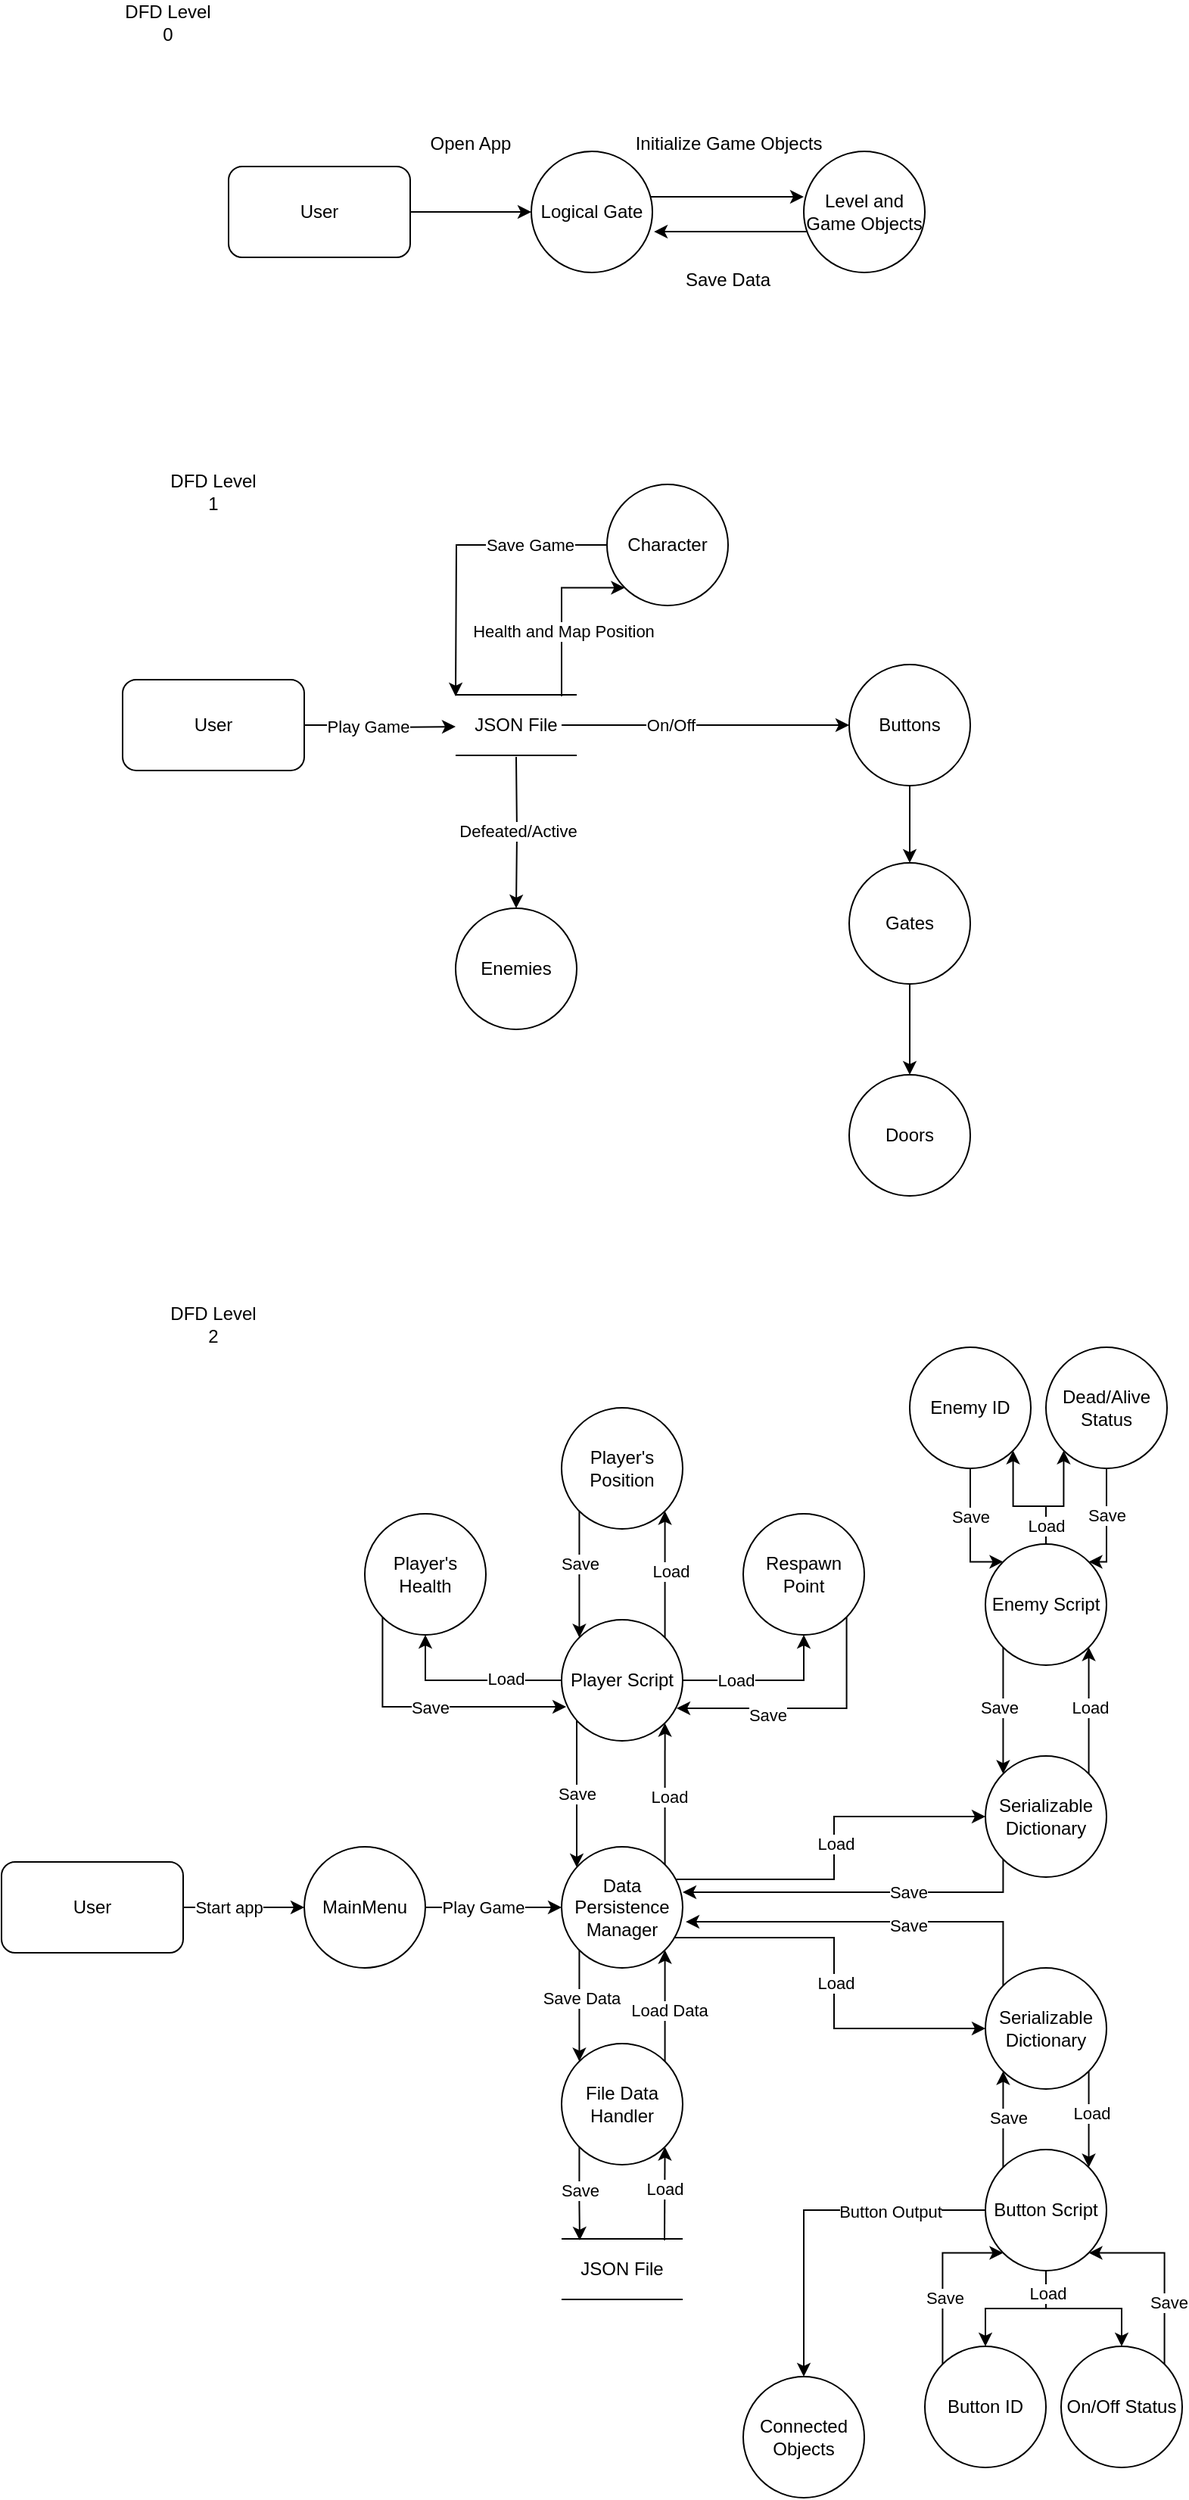 <mxfile version="25.0.1">
  <diagram name="Page-1" id="zFSA-vM6v2yHP-NJ1RIl">
    <mxGraphModel dx="1194" dy="789" grid="1" gridSize="10" guides="1" tooltips="1" connect="1" arrows="1" fold="1" page="1" pageScale="1" pageWidth="850" pageHeight="1100" math="0" shadow="0">
      <root>
        <mxCell id="0" />
        <mxCell id="1" parent="0" />
        <mxCell id="lg_RptiD22irAkathYto-9" style="edgeStyle=orthogonalEdgeStyle;rounded=0;orthogonalLoop=1;jettySize=auto;html=1;entryX=0;entryY=0.5;entryDx=0;entryDy=0;" edge="1" parent="1" source="cm0QUA97sO_7CGqtcgEQ-1" target="cm0QUA97sO_7CGqtcgEQ-5">
          <mxGeometry relative="1" as="geometry" />
        </mxCell>
        <mxCell id="cm0QUA97sO_7CGqtcgEQ-1" value="User" style="rounded=1;whiteSpace=wrap;html=1;" parent="1" vertex="1">
          <mxGeometry x="150" y="200" width="120" height="60" as="geometry" />
        </mxCell>
        <mxCell id="lg_RptiD22irAkathYto-12" style="edgeStyle=orthogonalEdgeStyle;rounded=0;orthogonalLoop=1;jettySize=auto;html=1;entryX=0;entryY=0.375;entryDx=0;entryDy=0;entryPerimeter=0;" edge="1" parent="1" source="cm0QUA97sO_7CGqtcgEQ-5" target="lg_RptiD22irAkathYto-2">
          <mxGeometry relative="1" as="geometry">
            <mxPoint x="500" y="240" as="targetPoint" />
            <Array as="points">
              <mxPoint x="460" y="220" />
              <mxPoint x="460" y="220" />
            </Array>
          </mxGeometry>
        </mxCell>
        <mxCell id="cm0QUA97sO_7CGqtcgEQ-5" value="Logical Gate" style="ellipse;whiteSpace=wrap;html=1;aspect=fixed;" parent="1" vertex="1">
          <mxGeometry x="350" y="190" width="80" height="80" as="geometry" />
        </mxCell>
        <mxCell id="cm0QUA97sO_7CGqtcgEQ-7" value="Open App" style="text;html=1;align=center;verticalAlign=middle;whiteSpace=wrap;rounded=0;" parent="1" vertex="1">
          <mxGeometry x="280" y="170" width="60" height="30" as="geometry" />
        </mxCell>
        <mxCell id="cm0QUA97sO_7CGqtcgEQ-10" value="DFD Level 0" style="text;html=1;align=center;verticalAlign=middle;whiteSpace=wrap;rounded=0;" parent="1" vertex="1">
          <mxGeometry x="80" y="90" width="60" height="30" as="geometry" />
        </mxCell>
        <mxCell id="cm0QUA97sO_7CGqtcgEQ-11" value="DFD Level 1" style="text;html=1;align=center;verticalAlign=middle;whiteSpace=wrap;rounded=0;" parent="1" vertex="1">
          <mxGeometry x="110" y="400" width="60" height="30" as="geometry" />
        </mxCell>
        <mxCell id="cm0QUA97sO_7CGqtcgEQ-23" style="edgeStyle=orthogonalEdgeStyle;rounded=0;orthogonalLoop=1;jettySize=auto;html=1;" parent="1" source="cm0QUA97sO_7CGqtcgEQ-12" edge="1">
          <mxGeometry relative="1" as="geometry">
            <mxPoint x="300" y="570" as="targetPoint" />
          </mxGeometry>
        </mxCell>
        <mxCell id="cm0QUA97sO_7CGqtcgEQ-32" value="Play Game" style="edgeLabel;html=1;align=center;verticalAlign=middle;resizable=0;points=[];" parent="cm0QUA97sO_7CGqtcgEQ-23" connectable="0" vertex="1">
          <mxGeometry x="-0.177" y="-1" relative="1" as="geometry">
            <mxPoint as="offset" />
          </mxGeometry>
        </mxCell>
        <mxCell id="cm0QUA97sO_7CGqtcgEQ-12" value="User" style="rounded=1;whiteSpace=wrap;html=1;" parent="1" vertex="1">
          <mxGeometry x="80" y="539" width="120" height="60" as="geometry" />
        </mxCell>
        <mxCell id="cm0QUA97sO_7CGqtcgEQ-13" value="Enemies" style="ellipse;whiteSpace=wrap;html=1;aspect=fixed;" parent="1" vertex="1">
          <mxGeometry x="300" y="690" width="80" height="80" as="geometry" />
        </mxCell>
        <mxCell id="cm0QUA97sO_7CGqtcgEQ-14" value="Doors" style="ellipse;whiteSpace=wrap;html=1;aspect=fixed;" parent="1" vertex="1">
          <mxGeometry x="560" y="800" width="80" height="80" as="geometry" />
        </mxCell>
        <mxCell id="cm0QUA97sO_7CGqtcgEQ-28" style="edgeStyle=orthogonalEdgeStyle;rounded=0;orthogonalLoop=1;jettySize=auto;html=1;entryX=0.5;entryY=0;entryDx=0;entryDy=0;" parent="1" source="cm0QUA97sO_7CGqtcgEQ-15" target="cm0QUA97sO_7CGqtcgEQ-14" edge="1">
          <mxGeometry relative="1" as="geometry" />
        </mxCell>
        <mxCell id="cm0QUA97sO_7CGqtcgEQ-15" value="Gates" style="ellipse;whiteSpace=wrap;html=1;aspect=fixed;" parent="1" vertex="1">
          <mxGeometry x="560" y="660" width="80" height="80" as="geometry" />
        </mxCell>
        <mxCell id="cm0QUA97sO_7CGqtcgEQ-27" style="edgeStyle=orthogonalEdgeStyle;rounded=0;orthogonalLoop=1;jettySize=auto;html=1;entryX=0.5;entryY=0;entryDx=0;entryDy=0;" parent="1" source="cm0QUA97sO_7CGqtcgEQ-16" target="cm0QUA97sO_7CGqtcgEQ-15" edge="1">
          <mxGeometry relative="1" as="geometry" />
        </mxCell>
        <mxCell id="cm0QUA97sO_7CGqtcgEQ-16" value="Buttons" style="ellipse;whiteSpace=wrap;html=1;aspect=fixed;" parent="1" vertex="1">
          <mxGeometry x="560" y="529" width="80" height="80" as="geometry" />
        </mxCell>
        <mxCell id="cm0QUA97sO_7CGqtcgEQ-33" style="edgeStyle=orthogonalEdgeStyle;rounded=0;orthogonalLoop=1;jettySize=auto;html=1;" parent="1" source="cm0QUA97sO_7CGqtcgEQ-17" edge="1">
          <mxGeometry relative="1" as="geometry">
            <mxPoint x="300" y="550" as="targetPoint" />
          </mxGeometry>
        </mxCell>
        <mxCell id="cm0QUA97sO_7CGqtcgEQ-35" value="Save Game" style="edgeLabel;html=1;align=center;verticalAlign=middle;resizable=0;points=[];" parent="cm0QUA97sO_7CGqtcgEQ-33" connectable="0" vertex="1">
          <mxGeometry x="-0.489" relative="1" as="geometry">
            <mxPoint as="offset" />
          </mxGeometry>
        </mxCell>
        <mxCell id="cm0QUA97sO_7CGqtcgEQ-17" value="Character" style="ellipse;whiteSpace=wrap;html=1;aspect=fixed;" parent="1" vertex="1">
          <mxGeometry x="400" y="410" width="80" height="80" as="geometry" />
        </mxCell>
        <mxCell id="cm0QUA97sO_7CGqtcgEQ-19" value="" style="endArrow=none;html=1;rounded=0;" parent="1" edge="1">
          <mxGeometry width="50" height="50" relative="1" as="geometry">
            <mxPoint x="300" y="589" as="sourcePoint" />
            <mxPoint x="380" y="589" as="targetPoint" />
          </mxGeometry>
        </mxCell>
        <mxCell id="cm0QUA97sO_7CGqtcgEQ-20" value="" style="endArrow=none;html=1;rounded=0;" parent="1" edge="1">
          <mxGeometry width="50" height="50" relative="1" as="geometry">
            <mxPoint x="300" y="549" as="sourcePoint" />
            <mxPoint x="380" y="549" as="targetPoint" />
          </mxGeometry>
        </mxCell>
        <mxCell id="cm0QUA97sO_7CGqtcgEQ-24" style="edgeStyle=orthogonalEdgeStyle;rounded=0;orthogonalLoop=1;jettySize=auto;html=1;entryX=0;entryY=1;entryDx=0;entryDy=0;" parent="1" target="cm0QUA97sO_7CGqtcgEQ-17" edge="1">
          <mxGeometry relative="1" as="geometry">
            <mxPoint x="370" y="550" as="sourcePoint" />
            <Array as="points">
              <mxPoint x="370" y="478" />
            </Array>
          </mxGeometry>
        </mxCell>
        <mxCell id="cm0QUA97sO_7CGqtcgEQ-31" value="Health and Map Position" style="edgeLabel;html=1;align=center;verticalAlign=middle;resizable=0;points=[];" parent="cm0QUA97sO_7CGqtcgEQ-24" connectable="0" vertex="1">
          <mxGeometry x="-0.242" y="-1" relative="1" as="geometry">
            <mxPoint as="offset" />
          </mxGeometry>
        </mxCell>
        <mxCell id="cm0QUA97sO_7CGqtcgEQ-25" style="edgeStyle=orthogonalEdgeStyle;rounded=0;orthogonalLoop=1;jettySize=auto;html=1;entryX=0;entryY=0.5;entryDx=0;entryDy=0;" parent="1" source="cm0QUA97sO_7CGqtcgEQ-21" target="cm0QUA97sO_7CGqtcgEQ-16" edge="1">
          <mxGeometry relative="1" as="geometry" />
        </mxCell>
        <mxCell id="cm0QUA97sO_7CGqtcgEQ-30" value="On/Off" style="edgeLabel;html=1;align=center;verticalAlign=middle;resizable=0;points=[];" parent="cm0QUA97sO_7CGqtcgEQ-25" connectable="0" vertex="1">
          <mxGeometry x="-0.242" relative="1" as="geometry">
            <mxPoint as="offset" />
          </mxGeometry>
        </mxCell>
        <mxCell id="cm0QUA97sO_7CGqtcgEQ-26" style="edgeStyle=orthogonalEdgeStyle;rounded=0;orthogonalLoop=1;jettySize=auto;html=1;" parent="1" target="cm0QUA97sO_7CGqtcgEQ-13" edge="1">
          <mxGeometry relative="1" as="geometry">
            <mxPoint x="340" y="590" as="sourcePoint" />
          </mxGeometry>
        </mxCell>
        <mxCell id="cm0QUA97sO_7CGqtcgEQ-29" value="Defeated/Active" style="edgeLabel;html=1;align=center;verticalAlign=middle;resizable=0;points=[];" parent="cm0QUA97sO_7CGqtcgEQ-26" connectable="0" vertex="1">
          <mxGeometry x="-0.027" relative="1" as="geometry">
            <mxPoint as="offset" />
          </mxGeometry>
        </mxCell>
        <mxCell id="cm0QUA97sO_7CGqtcgEQ-21" value="JSON File" style="text;html=1;align=center;verticalAlign=middle;whiteSpace=wrap;rounded=0;" parent="1" vertex="1">
          <mxGeometry x="310" y="559" width="60" height="20" as="geometry" />
        </mxCell>
        <mxCell id="lg_RptiD22irAkathYto-15" style="edgeStyle=orthogonalEdgeStyle;rounded=0;orthogonalLoop=1;jettySize=auto;html=1;entryX=0;entryY=0.5;entryDx=0;entryDy=0;" edge="1" parent="1" source="xA9a0mGivStNZ6-JXwGN-1" target="xA9a0mGivStNZ6-JXwGN-4">
          <mxGeometry relative="1" as="geometry" />
        </mxCell>
        <mxCell id="lg_RptiD22irAkathYto-16" value="Start app" style="edgeLabel;html=1;align=center;verticalAlign=middle;resizable=0;points=[];" vertex="1" connectable="0" parent="lg_RptiD22irAkathYto-15">
          <mxGeometry x="0.4" y="-1" relative="1" as="geometry">
            <mxPoint x="-26" y="-1" as="offset" />
          </mxGeometry>
        </mxCell>
        <mxCell id="xA9a0mGivStNZ6-JXwGN-1" value="User" style="rounded=1;whiteSpace=wrap;html=1;" parent="1" vertex="1">
          <mxGeometry y="1320" width="120" height="60" as="geometry" />
        </mxCell>
        <mxCell id="xA9a0mGivStNZ6-JXwGN-2" value="DFD Level 2" style="text;html=1;align=center;verticalAlign=middle;whiteSpace=wrap;rounded=0;" parent="1" vertex="1">
          <mxGeometry x="110" y="950" width="60" height="30" as="geometry" />
        </mxCell>
        <mxCell id="lg_RptiD22irAkathYto-27" style="edgeStyle=orthogonalEdgeStyle;rounded=0;orthogonalLoop=1;jettySize=auto;html=1;exitX=0;exitY=1;exitDx=0;exitDy=0;entryX=0;entryY=0;entryDx=0;entryDy=0;" edge="1" parent="1" source="xA9a0mGivStNZ6-JXwGN-3" target="xA9a0mGivStNZ6-JXwGN-21">
          <mxGeometry relative="1" as="geometry" />
        </mxCell>
        <mxCell id="lg_RptiD22irAkathYto-33" value="Save Data" style="edgeLabel;html=1;align=center;verticalAlign=middle;resizable=0;points=[];" vertex="1" connectable="0" parent="lg_RptiD22irAkathYto-27">
          <mxGeometry x="-0.15" y="1" relative="1" as="geometry">
            <mxPoint as="offset" />
          </mxGeometry>
        </mxCell>
        <mxCell id="lg_RptiD22irAkathYto-36" style="edgeStyle=orthogonalEdgeStyle;rounded=0;orthogonalLoop=1;jettySize=auto;html=1;exitX=1;exitY=0;exitDx=0;exitDy=0;entryX=1;entryY=1;entryDx=0;entryDy=0;" edge="1" parent="1" source="xA9a0mGivStNZ6-JXwGN-3" target="xA9a0mGivStNZ6-JXwGN-16">
          <mxGeometry relative="1" as="geometry">
            <Array as="points">
              <mxPoint x="438" y="1228" />
            </Array>
          </mxGeometry>
        </mxCell>
        <mxCell id="lg_RptiD22irAkathYto-83" value="Load" style="edgeLabel;html=1;align=center;verticalAlign=middle;resizable=0;points=[];" vertex="1" connectable="0" parent="lg_RptiD22irAkathYto-36">
          <mxGeometry x="-0.032" y="-2" relative="1" as="geometry">
            <mxPoint as="offset" />
          </mxGeometry>
        </mxCell>
        <mxCell id="lg_RptiD22irAkathYto-38" style="edgeStyle=orthogonalEdgeStyle;rounded=0;orthogonalLoop=1;jettySize=auto;html=1;" edge="1" parent="1" source="xA9a0mGivStNZ6-JXwGN-3" target="xA9a0mGivStNZ6-JXwGN-20">
          <mxGeometry relative="1" as="geometry">
            <Array as="points">
              <mxPoint x="550" y="1370" />
              <mxPoint x="550" y="1430" />
            </Array>
          </mxGeometry>
        </mxCell>
        <mxCell id="lg_RptiD22irAkathYto-70" value="Load" style="edgeLabel;html=1;align=center;verticalAlign=middle;resizable=0;points=[];" vertex="1" connectable="0" parent="lg_RptiD22irAkathYto-38">
          <mxGeometry x="0.016" y="1" relative="1" as="geometry">
            <mxPoint as="offset" />
          </mxGeometry>
        </mxCell>
        <mxCell id="lg_RptiD22irAkathYto-41" style="edgeStyle=orthogonalEdgeStyle;rounded=0;orthogonalLoop=1;jettySize=auto;html=1;exitX=0.95;exitY=0.269;exitDx=0;exitDy=0;entryX=0;entryY=0.5;entryDx=0;entryDy=0;exitPerimeter=0;" edge="1" parent="1" source="xA9a0mGivStNZ6-JXwGN-3" target="xA9a0mGivStNZ6-JXwGN-26">
          <mxGeometry relative="1" as="geometry" />
        </mxCell>
        <mxCell id="lg_RptiD22irAkathYto-71" value="Load" style="edgeLabel;html=1;align=center;verticalAlign=middle;resizable=0;points=[];" vertex="1" connectable="0" parent="lg_RptiD22irAkathYto-41">
          <mxGeometry x="0.043" y="-1" relative="1" as="geometry">
            <mxPoint as="offset" />
          </mxGeometry>
        </mxCell>
        <mxCell id="xA9a0mGivStNZ6-JXwGN-3" value="Data Persistence Manager" style="ellipse;whiteSpace=wrap;html=1;aspect=fixed;" parent="1" vertex="1">
          <mxGeometry x="370" y="1310" width="80" height="80" as="geometry" />
        </mxCell>
        <mxCell id="lg_RptiD22irAkathYto-18" style="edgeStyle=orthogonalEdgeStyle;rounded=0;orthogonalLoop=1;jettySize=auto;html=1;entryX=0;entryY=0.5;entryDx=0;entryDy=0;" edge="1" parent="1" source="xA9a0mGivStNZ6-JXwGN-4" target="xA9a0mGivStNZ6-JXwGN-3">
          <mxGeometry relative="1" as="geometry" />
        </mxCell>
        <mxCell id="lg_RptiD22irAkathYto-19" value="Play Game" style="edgeLabel;html=1;align=center;verticalAlign=middle;resizable=0;points=[];" vertex="1" connectable="0" parent="lg_RptiD22irAkathYto-18">
          <mxGeometry x="-0.385" y="-1" relative="1" as="geometry">
            <mxPoint x="10" y="-1" as="offset" />
          </mxGeometry>
        </mxCell>
        <mxCell id="xA9a0mGivStNZ6-JXwGN-4" value="MainMenu" style="ellipse;whiteSpace=wrap;html=1;aspect=fixed;" parent="1" vertex="1">
          <mxGeometry x="200" y="1310" width="80" height="80" as="geometry" />
        </mxCell>
        <mxCell id="xA9a0mGivStNZ6-JXwGN-8" value="" style="endArrow=none;html=1;rounded=0;" parent="1" edge="1">
          <mxGeometry width="50" height="50" relative="1" as="geometry">
            <mxPoint x="370" y="1609" as="sourcePoint" />
            <mxPoint x="450" y="1609" as="targetPoint" />
          </mxGeometry>
        </mxCell>
        <mxCell id="xA9a0mGivStNZ6-JXwGN-9" value="" style="endArrow=none;html=1;rounded=0;" parent="1" edge="1">
          <mxGeometry width="50" height="50" relative="1" as="geometry">
            <mxPoint x="370" y="1569" as="sourcePoint" />
            <mxPoint x="450" y="1569" as="targetPoint" />
          </mxGeometry>
        </mxCell>
        <mxCell id="lg_RptiD22irAkathYto-30" style="edgeStyle=orthogonalEdgeStyle;rounded=0;orthogonalLoop=1;jettySize=auto;html=1;entryX=1;entryY=1;entryDx=0;entryDy=0;" edge="1" parent="1" target="xA9a0mGivStNZ6-JXwGN-21">
          <mxGeometry relative="1" as="geometry">
            <mxPoint x="438" y="1570" as="sourcePoint" />
            <Array as="points">
              <mxPoint x="438" y="1570" />
              <mxPoint x="438" y="1570" />
            </Array>
          </mxGeometry>
        </mxCell>
        <mxCell id="lg_RptiD22irAkathYto-34" value="Load" style="edgeLabel;html=1;align=center;verticalAlign=middle;resizable=0;points=[];" vertex="1" connectable="0" parent="lg_RptiD22irAkathYto-30">
          <mxGeometry x="0.086" relative="1" as="geometry">
            <mxPoint y="-1" as="offset" />
          </mxGeometry>
        </mxCell>
        <mxCell id="xA9a0mGivStNZ6-JXwGN-10" value="JSON File" style="text;html=1;align=center;verticalAlign=middle;whiteSpace=wrap;rounded=0;" parent="1" vertex="1">
          <mxGeometry x="380" y="1579" width="60" height="20" as="geometry" />
        </mxCell>
        <mxCell id="xA9a0mGivStNZ6-JXwGN-13" value="Connected&lt;div&gt;Objects&lt;/div&gt;" style="ellipse;whiteSpace=wrap;html=1;aspect=fixed;" parent="1" vertex="1">
          <mxGeometry x="490" y="1660" width="80" height="80" as="geometry" />
        </mxCell>
        <mxCell id="lg_RptiD22irAkathYto-58" style="edgeStyle=orthogonalEdgeStyle;rounded=0;orthogonalLoop=1;jettySize=auto;html=1;exitX=0;exitY=0;exitDx=0;exitDy=0;entryX=0;entryY=1;entryDx=0;entryDy=0;" edge="1" parent="1" source="xA9a0mGivStNZ6-JXwGN-15" target="lg_RptiD22irAkathYto-55">
          <mxGeometry relative="1" as="geometry">
            <Array as="points">
              <mxPoint x="622" y="1578" />
            </Array>
          </mxGeometry>
        </mxCell>
        <mxCell id="lg_RptiD22irAkathYto-67" value="Save" style="edgeLabel;html=1;align=center;verticalAlign=middle;resizable=0;points=[];" vertex="1" connectable="0" parent="lg_RptiD22irAkathYto-58">
          <mxGeometry x="-0.22" y="-1" relative="1" as="geometry">
            <mxPoint as="offset" />
          </mxGeometry>
        </mxCell>
        <mxCell id="xA9a0mGivStNZ6-JXwGN-15" value="Button ID" style="ellipse;whiteSpace=wrap;html=1;aspect=fixed;" parent="1" vertex="1">
          <mxGeometry x="610" y="1640" width="80" height="80" as="geometry" />
        </mxCell>
        <mxCell id="lg_RptiD22irAkathYto-22" style="edgeStyle=orthogonalEdgeStyle;rounded=0;orthogonalLoop=1;jettySize=auto;html=1;" edge="1" parent="1" source="xA9a0mGivStNZ6-JXwGN-16" target="xA9a0mGivStNZ6-JXwGN-3">
          <mxGeometry relative="1" as="geometry">
            <Array as="points">
              <mxPoint x="380" y="1300" />
              <mxPoint x="380" y="1300" />
            </Array>
          </mxGeometry>
        </mxCell>
        <mxCell id="lg_RptiD22irAkathYto-82" value="Save" style="edgeLabel;html=1;align=center;verticalAlign=middle;resizable=0;points=[];" vertex="1" connectable="0" parent="lg_RptiD22irAkathYto-22">
          <mxGeometry x="-0.01" relative="1" as="geometry">
            <mxPoint as="offset" />
          </mxGeometry>
        </mxCell>
        <mxCell id="lg_RptiD22irAkathYto-23" style="edgeStyle=orthogonalEdgeStyle;rounded=0;orthogonalLoop=1;jettySize=auto;html=1;entryX=1;entryY=1;entryDx=0;entryDy=0;exitX=1;exitY=0;exitDx=0;exitDy=0;" edge="1" parent="1" source="xA9a0mGivStNZ6-JXwGN-16" target="xA9a0mGivStNZ6-JXwGN-23">
          <mxGeometry relative="1" as="geometry">
            <Array as="points" />
          </mxGeometry>
        </mxCell>
        <mxCell id="lg_RptiD22irAkathYto-86" value="Load" style="edgeLabel;html=1;align=center;verticalAlign=middle;resizable=0;points=[];" vertex="1" connectable="0" parent="lg_RptiD22irAkathYto-23">
          <mxGeometry x="0.06" y="-3" relative="1" as="geometry">
            <mxPoint as="offset" />
          </mxGeometry>
        </mxCell>
        <mxCell id="lg_RptiD22irAkathYto-24" style="edgeStyle=orthogonalEdgeStyle;rounded=0;orthogonalLoop=1;jettySize=auto;html=1;entryX=0.5;entryY=1;entryDx=0;entryDy=0;" edge="1" parent="1" source="xA9a0mGivStNZ6-JXwGN-16" target="xA9a0mGivStNZ6-JXwGN-19">
          <mxGeometry relative="1" as="geometry" />
        </mxCell>
        <mxCell id="lg_RptiD22irAkathYto-80" value="Load" style="edgeLabel;html=1;align=center;verticalAlign=middle;resizable=0;points=[];" vertex="1" connectable="0" parent="lg_RptiD22irAkathYto-24">
          <mxGeometry x="-0.383" y="-1" relative="1" as="geometry">
            <mxPoint as="offset" />
          </mxGeometry>
        </mxCell>
        <mxCell id="lg_RptiD22irAkathYto-25" style="edgeStyle=orthogonalEdgeStyle;rounded=0;orthogonalLoop=1;jettySize=auto;html=1;exitX=1;exitY=0.5;exitDx=0;exitDy=0;entryX=0.5;entryY=1;entryDx=0;entryDy=0;" edge="1" parent="1" source="xA9a0mGivStNZ6-JXwGN-16" target="xA9a0mGivStNZ6-JXwGN-24">
          <mxGeometry relative="1" as="geometry" />
        </mxCell>
        <mxCell id="lg_RptiD22irAkathYto-79" value="Load" style="edgeLabel;html=1;align=center;verticalAlign=middle;resizable=0;points=[];" vertex="1" connectable="0" parent="lg_RptiD22irAkathYto-25">
          <mxGeometry x="-0.364" y="1" relative="1" as="geometry">
            <mxPoint y="1" as="offset" />
          </mxGeometry>
        </mxCell>
        <mxCell id="xA9a0mGivStNZ6-JXwGN-16" value="Player Script" style="ellipse;whiteSpace=wrap;html=1;aspect=fixed;" parent="1" vertex="1">
          <mxGeometry x="370" y="1160" width="80" height="80" as="geometry" />
        </mxCell>
        <mxCell id="lg_RptiD22irAkathYto-50" style="edgeStyle=orthogonalEdgeStyle;rounded=0;orthogonalLoop=1;jettySize=auto;html=1;entryX=1;entryY=1;entryDx=0;entryDy=0;" edge="1" parent="1" source="xA9a0mGivStNZ6-JXwGN-17" target="xA9a0mGivStNZ6-JXwGN-18">
          <mxGeometry relative="1" as="geometry" />
        </mxCell>
        <mxCell id="lg_RptiD22irAkathYto-53" style="edgeStyle=orthogonalEdgeStyle;rounded=0;orthogonalLoop=1;jettySize=auto;html=1;exitX=0;exitY=1;exitDx=0;exitDy=0;entryX=0;entryY=0;entryDx=0;entryDy=0;" edge="1" parent="1" source="xA9a0mGivStNZ6-JXwGN-17" target="xA9a0mGivStNZ6-JXwGN-26">
          <mxGeometry relative="1" as="geometry" />
        </mxCell>
        <mxCell id="lg_RptiD22irAkathYto-74" value="Save" style="edgeLabel;html=1;align=center;verticalAlign=middle;resizable=0;points=[];" vertex="1" connectable="0" parent="lg_RptiD22irAkathYto-53">
          <mxGeometry x="-0.06" y="-3" relative="1" as="geometry">
            <mxPoint as="offset" />
          </mxGeometry>
        </mxCell>
        <mxCell id="xA9a0mGivStNZ6-JXwGN-17" value="Enemy Script" style="ellipse;whiteSpace=wrap;html=1;aspect=fixed;" parent="1" vertex="1">
          <mxGeometry x="650" y="1110" width="80" height="80" as="geometry" />
        </mxCell>
        <mxCell id="lg_RptiD22irAkathYto-51" style="edgeStyle=orthogonalEdgeStyle;rounded=0;orthogonalLoop=1;jettySize=auto;html=1;entryX=0;entryY=0;entryDx=0;entryDy=0;" edge="1" parent="1" source="xA9a0mGivStNZ6-JXwGN-18" target="xA9a0mGivStNZ6-JXwGN-17">
          <mxGeometry relative="1" as="geometry">
            <Array as="points">
              <mxPoint x="640" y="1122" />
            </Array>
          </mxGeometry>
        </mxCell>
        <mxCell id="lg_RptiD22irAkathYto-77" value="Save" style="edgeLabel;html=1;align=center;verticalAlign=middle;resizable=0;points=[];" vertex="1" connectable="0" parent="lg_RptiD22irAkathYto-51">
          <mxGeometry x="-0.245" relative="1" as="geometry">
            <mxPoint as="offset" />
          </mxGeometry>
        </mxCell>
        <mxCell id="xA9a0mGivStNZ6-JXwGN-18" value="Enemy ID" style="ellipse;whiteSpace=wrap;html=1;aspect=fixed;" parent="1" vertex="1">
          <mxGeometry x="600" y="980" width="80" height="80" as="geometry" />
        </mxCell>
        <mxCell id="xA9a0mGivStNZ6-JXwGN-19" value="Player&#39;s Health" style="ellipse;whiteSpace=wrap;html=1;aspect=fixed;" parent="1" vertex="1">
          <mxGeometry x="240" y="1090" width="80" height="80" as="geometry" />
        </mxCell>
        <mxCell id="lg_RptiD22irAkathYto-63" style="edgeStyle=orthogonalEdgeStyle;rounded=0;orthogonalLoop=1;jettySize=auto;html=1;exitX=1;exitY=1;exitDx=0;exitDy=0;entryX=1;entryY=0;entryDx=0;entryDy=0;" edge="1" parent="1" source="xA9a0mGivStNZ6-JXwGN-20" target="lg_RptiD22irAkathYto-55">
          <mxGeometry relative="1" as="geometry" />
        </mxCell>
        <mxCell id="lg_RptiD22irAkathYto-65" value="Load" style="edgeLabel;html=1;align=center;verticalAlign=middle;resizable=0;points=[];" vertex="1" connectable="0" parent="lg_RptiD22irAkathYto-63">
          <mxGeometry x="-0.142" y="1" relative="1" as="geometry">
            <mxPoint as="offset" />
          </mxGeometry>
        </mxCell>
        <mxCell id="xA9a0mGivStNZ6-JXwGN-20" value="Serializable Dictionary" style="ellipse;whiteSpace=wrap;html=1;aspect=fixed;" parent="1" vertex="1">
          <mxGeometry x="650" y="1390" width="80" height="80" as="geometry" />
        </mxCell>
        <mxCell id="lg_RptiD22irAkathYto-28" style="edgeStyle=orthogonalEdgeStyle;rounded=0;orthogonalLoop=1;jettySize=auto;html=1;exitX=1;exitY=0;exitDx=0;exitDy=0;entryX=1;entryY=1;entryDx=0;entryDy=0;" edge="1" parent="1" source="xA9a0mGivStNZ6-JXwGN-21" target="xA9a0mGivStNZ6-JXwGN-3">
          <mxGeometry relative="1" as="geometry" />
        </mxCell>
        <mxCell id="lg_RptiD22irAkathYto-35" value="Load Data" style="edgeLabel;html=1;align=center;verticalAlign=middle;resizable=0;points=[];" vertex="1" connectable="0" parent="lg_RptiD22irAkathYto-28">
          <mxGeometry x="-0.068" y="-2" relative="1" as="geometry">
            <mxPoint as="offset" />
          </mxGeometry>
        </mxCell>
        <mxCell id="lg_RptiD22irAkathYto-31" style="edgeStyle=orthogonalEdgeStyle;rounded=0;orthogonalLoop=1;jettySize=auto;html=1;exitX=0;exitY=1;exitDx=0;exitDy=0;" edge="1" parent="1" source="xA9a0mGivStNZ6-JXwGN-21">
          <mxGeometry relative="1" as="geometry">
            <mxPoint x="382" y="1570" as="targetPoint" />
          </mxGeometry>
        </mxCell>
        <mxCell id="lg_RptiD22irAkathYto-32" value="Save" style="edgeLabel;html=1;align=center;verticalAlign=middle;resizable=0;points=[];" vertex="1" connectable="0" parent="lg_RptiD22irAkathYto-31">
          <mxGeometry x="-0.097" relative="1" as="geometry">
            <mxPoint as="offset" />
          </mxGeometry>
        </mxCell>
        <mxCell id="xA9a0mGivStNZ6-JXwGN-21" value="File Data Handler" style="ellipse;whiteSpace=wrap;html=1;aspect=fixed;" parent="1" vertex="1">
          <mxGeometry x="370" y="1440" width="80" height="80" as="geometry" />
        </mxCell>
        <mxCell id="lg_RptiD22irAkathYto-45" style="edgeStyle=orthogonalEdgeStyle;rounded=0;orthogonalLoop=1;jettySize=auto;html=1;exitX=0;exitY=1;exitDx=0;exitDy=0;entryX=0;entryY=0;entryDx=0;entryDy=0;" edge="1" parent="1" source="xA9a0mGivStNZ6-JXwGN-23" target="xA9a0mGivStNZ6-JXwGN-16">
          <mxGeometry relative="1" as="geometry" />
        </mxCell>
        <mxCell id="lg_RptiD22irAkathYto-85" value="Save" style="edgeLabel;html=1;align=center;verticalAlign=middle;resizable=0;points=[];" vertex="1" connectable="0" parent="lg_RptiD22irAkathYto-45">
          <mxGeometry x="-0.18" relative="1" as="geometry">
            <mxPoint as="offset" />
          </mxGeometry>
        </mxCell>
        <mxCell id="xA9a0mGivStNZ6-JXwGN-23" value="Player&#39;s Position" style="ellipse;whiteSpace=wrap;html=1;aspect=fixed;" parent="1" vertex="1">
          <mxGeometry x="370" y="1020" width="80" height="80" as="geometry" />
        </mxCell>
        <mxCell id="xA9a0mGivStNZ6-JXwGN-24" value="Respawn Point" style="ellipse;whiteSpace=wrap;html=1;aspect=fixed;" parent="1" vertex="1">
          <mxGeometry x="490" y="1090" width="80" height="80" as="geometry" />
        </mxCell>
        <mxCell id="lg_RptiD22irAkathYto-52" style="edgeStyle=orthogonalEdgeStyle;rounded=0;orthogonalLoop=1;jettySize=auto;html=1;entryX=1;entryY=0;entryDx=0;entryDy=0;" edge="1" parent="1" source="xA9a0mGivStNZ6-JXwGN-25" target="xA9a0mGivStNZ6-JXwGN-17">
          <mxGeometry relative="1" as="geometry">
            <Array as="points">
              <mxPoint x="730" y="1122" />
            </Array>
          </mxGeometry>
        </mxCell>
        <mxCell id="lg_RptiD22irAkathYto-76" value="Save" style="edgeLabel;html=1;align=center;verticalAlign=middle;resizable=0;points=[];" vertex="1" connectable="0" parent="lg_RptiD22irAkathYto-52">
          <mxGeometry x="-0.169" relative="1" as="geometry">
            <mxPoint as="offset" />
          </mxGeometry>
        </mxCell>
        <mxCell id="xA9a0mGivStNZ6-JXwGN-25" value="Dead/Alive Status" style="ellipse;whiteSpace=wrap;html=1;aspect=fixed;" parent="1" vertex="1">
          <mxGeometry x="690" y="980" width="80" height="80" as="geometry" />
        </mxCell>
        <mxCell id="lg_RptiD22irAkathYto-42" style="edgeStyle=orthogonalEdgeStyle;rounded=0;orthogonalLoop=1;jettySize=auto;html=1;exitX=0;exitY=1;exitDx=0;exitDy=0;" edge="1" parent="1" source="xA9a0mGivStNZ6-JXwGN-26">
          <mxGeometry relative="1" as="geometry">
            <mxPoint x="450" y="1340" as="targetPoint" />
            <Array as="points">
              <mxPoint x="662" y="1340" />
              <mxPoint x="450" y="1340" />
            </Array>
          </mxGeometry>
        </mxCell>
        <mxCell id="lg_RptiD22irAkathYto-72" value="Save" style="edgeLabel;html=1;align=center;verticalAlign=middle;resizable=0;points=[];" vertex="1" connectable="0" parent="lg_RptiD22irAkathYto-42">
          <mxGeometry x="-0.277" relative="1" as="geometry">
            <mxPoint as="offset" />
          </mxGeometry>
        </mxCell>
        <mxCell id="lg_RptiD22irAkathYto-54" style="edgeStyle=orthogonalEdgeStyle;rounded=0;orthogonalLoop=1;jettySize=auto;html=1;exitX=1;exitY=0;exitDx=0;exitDy=0;entryX=1;entryY=1;entryDx=0;entryDy=0;" edge="1" parent="1" source="xA9a0mGivStNZ6-JXwGN-26" target="xA9a0mGivStNZ6-JXwGN-17">
          <mxGeometry relative="1" as="geometry" />
        </mxCell>
        <mxCell id="lg_RptiD22irAkathYto-75" value="Load" style="edgeLabel;html=1;align=center;verticalAlign=middle;resizable=0;points=[];" vertex="1" connectable="0" parent="lg_RptiD22irAkathYto-54">
          <mxGeometry x="0.06" relative="1" as="geometry">
            <mxPoint as="offset" />
          </mxGeometry>
        </mxCell>
        <mxCell id="xA9a0mGivStNZ6-JXwGN-26" value="Serializable Dictionary" style="ellipse;whiteSpace=wrap;html=1;aspect=fixed;" parent="1" vertex="1">
          <mxGeometry x="650" y="1250" width="80" height="80" as="geometry" />
        </mxCell>
        <mxCell id="lg_RptiD22irAkathYto-59" style="edgeStyle=orthogonalEdgeStyle;rounded=0;orthogonalLoop=1;jettySize=auto;html=1;exitX=1;exitY=0;exitDx=0;exitDy=0;entryX=1;entryY=1;entryDx=0;entryDy=0;" edge="1" parent="1" source="xA9a0mGivStNZ6-JXwGN-27" target="lg_RptiD22irAkathYto-55">
          <mxGeometry relative="1" as="geometry">
            <Array as="points">
              <mxPoint x="768" y="1578" />
            </Array>
          </mxGeometry>
        </mxCell>
        <mxCell id="lg_RptiD22irAkathYto-68" value="Save" style="edgeLabel;html=1;align=center;verticalAlign=middle;resizable=0;points=[];" vertex="1" connectable="0" parent="lg_RptiD22irAkathYto-59">
          <mxGeometry x="-0.332" y="-2" relative="1" as="geometry">
            <mxPoint as="offset" />
          </mxGeometry>
        </mxCell>
        <mxCell id="xA9a0mGivStNZ6-JXwGN-27" value="On/Off Status" style="ellipse;whiteSpace=wrap;html=1;aspect=fixed;" parent="1" vertex="1">
          <mxGeometry x="700" y="1640" width="80" height="80" as="geometry" />
        </mxCell>
        <mxCell id="lg_RptiD22irAkathYto-2" value="Level and Game Objects" style="ellipse;whiteSpace=wrap;html=1;aspect=fixed;" vertex="1" parent="1">
          <mxGeometry x="530" y="190" width="80" height="80" as="geometry" />
        </mxCell>
        <mxCell id="lg_RptiD22irAkathYto-3" value="Initialize Game Objects" style="text;html=1;align=center;verticalAlign=middle;resizable=0;points=[];autosize=1;strokeColor=none;fillColor=none;" vertex="1" parent="1">
          <mxGeometry x="405" y="170" width="150" height="30" as="geometry" />
        </mxCell>
        <mxCell id="lg_RptiD22irAkathYto-8" value="Save Data" style="text;html=1;align=center;verticalAlign=middle;whiteSpace=wrap;rounded=0;" vertex="1" parent="1">
          <mxGeometry x="450" y="260" width="60" height="30" as="geometry" />
        </mxCell>
        <mxCell id="lg_RptiD22irAkathYto-13" style="edgeStyle=orthogonalEdgeStyle;rounded=0;orthogonalLoop=1;jettySize=auto;html=1;entryX=1.013;entryY=0.663;entryDx=0;entryDy=0;entryPerimeter=0;" edge="1" parent="1" source="lg_RptiD22irAkathYto-2" target="cm0QUA97sO_7CGqtcgEQ-5">
          <mxGeometry relative="1" as="geometry">
            <Array as="points">
              <mxPoint x="510" y="243" />
              <mxPoint x="510" y="243" />
            </Array>
          </mxGeometry>
        </mxCell>
        <mxCell id="lg_RptiD22irAkathYto-43" style="edgeStyle=orthogonalEdgeStyle;rounded=0;orthogonalLoop=1;jettySize=auto;html=1;exitX=0;exitY=0;exitDx=0;exitDy=0;entryX=1.025;entryY=0.619;entryDx=0;entryDy=0;entryPerimeter=0;" edge="1" parent="1" source="xA9a0mGivStNZ6-JXwGN-20" target="xA9a0mGivStNZ6-JXwGN-3">
          <mxGeometry relative="1" as="geometry">
            <Array as="points">
              <mxPoint x="662" y="1360" />
            </Array>
          </mxGeometry>
        </mxCell>
        <mxCell id="lg_RptiD22irAkathYto-73" value="Save" style="edgeLabel;html=1;align=center;verticalAlign=middle;resizable=0;points=[];" vertex="1" connectable="0" parent="lg_RptiD22irAkathYto-43">
          <mxGeometry x="-0.167" y="2" relative="1" as="geometry">
            <mxPoint as="offset" />
          </mxGeometry>
        </mxCell>
        <mxCell id="lg_RptiD22irAkathYto-46" value="Save" style="edgeStyle=orthogonalEdgeStyle;rounded=0;orthogonalLoop=1;jettySize=auto;html=1;exitX=0;exitY=1;exitDx=0;exitDy=0;entryX=0.038;entryY=0.719;entryDx=0;entryDy=0;entryPerimeter=0;" edge="1" parent="1" source="xA9a0mGivStNZ6-JXwGN-19" target="xA9a0mGivStNZ6-JXwGN-16">
          <mxGeometry relative="1" as="geometry">
            <Array as="points">
              <mxPoint x="252" y="1218" />
            </Array>
          </mxGeometry>
        </mxCell>
        <mxCell id="lg_RptiD22irAkathYto-48" style="edgeStyle=orthogonalEdgeStyle;rounded=0;orthogonalLoop=1;jettySize=auto;html=1;exitX=1;exitY=1;exitDx=0;exitDy=0;entryX=0.95;entryY=0.731;entryDx=0;entryDy=0;entryPerimeter=0;" edge="1" parent="1" source="xA9a0mGivStNZ6-JXwGN-24" target="xA9a0mGivStNZ6-JXwGN-16">
          <mxGeometry relative="1" as="geometry">
            <Array as="points">
              <mxPoint x="558" y="1218" />
            </Array>
          </mxGeometry>
        </mxCell>
        <mxCell id="lg_RptiD22irAkathYto-81" value="Save" style="edgeLabel;html=1;align=center;verticalAlign=middle;resizable=0;points=[];" vertex="1" connectable="0" parent="lg_RptiD22irAkathYto-48">
          <mxGeometry x="0.304" y="4" relative="1" as="geometry">
            <mxPoint as="offset" />
          </mxGeometry>
        </mxCell>
        <mxCell id="lg_RptiD22irAkathYto-49" style="edgeStyle=orthogonalEdgeStyle;rounded=0;orthogonalLoop=1;jettySize=auto;html=1;entryX=0;entryY=1;entryDx=0;entryDy=0;" edge="1" parent="1" source="xA9a0mGivStNZ6-JXwGN-17" target="xA9a0mGivStNZ6-JXwGN-25">
          <mxGeometry relative="1" as="geometry" />
        </mxCell>
        <mxCell id="lg_RptiD22irAkathYto-78" value="Load" style="edgeLabel;html=1;align=center;verticalAlign=middle;resizable=0;points=[];" vertex="1" connectable="0" parent="lg_RptiD22irAkathYto-49">
          <mxGeometry x="-0.632" relative="1" as="geometry">
            <mxPoint y="1" as="offset" />
          </mxGeometry>
        </mxCell>
        <mxCell id="lg_RptiD22irAkathYto-56" style="edgeStyle=orthogonalEdgeStyle;rounded=0;orthogonalLoop=1;jettySize=auto;html=1;entryX=0.5;entryY=0;entryDx=0;entryDy=0;" edge="1" parent="1" source="lg_RptiD22irAkathYto-55" target="xA9a0mGivStNZ6-JXwGN-15">
          <mxGeometry relative="1" as="geometry" />
        </mxCell>
        <mxCell id="lg_RptiD22irAkathYto-57" style="edgeStyle=orthogonalEdgeStyle;rounded=0;orthogonalLoop=1;jettySize=auto;html=1;entryX=0.5;entryY=0;entryDx=0;entryDy=0;" edge="1" parent="1" source="lg_RptiD22irAkathYto-55" target="xA9a0mGivStNZ6-JXwGN-27">
          <mxGeometry relative="1" as="geometry" />
        </mxCell>
        <mxCell id="lg_RptiD22irAkathYto-69" value="Load" style="edgeLabel;html=1;align=center;verticalAlign=middle;resizable=0;points=[];" vertex="1" connectable="0" parent="lg_RptiD22irAkathYto-57">
          <mxGeometry x="-0.71" y="1" relative="1" as="geometry">
            <mxPoint as="offset" />
          </mxGeometry>
        </mxCell>
        <mxCell id="lg_RptiD22irAkathYto-60" style="edgeStyle=orthogonalEdgeStyle;rounded=0;orthogonalLoop=1;jettySize=auto;html=1;entryX=0.5;entryY=0;entryDx=0;entryDy=0;" edge="1" parent="1" source="lg_RptiD22irAkathYto-55" target="xA9a0mGivStNZ6-JXwGN-13">
          <mxGeometry relative="1" as="geometry" />
        </mxCell>
        <mxCell id="lg_RptiD22irAkathYto-84" value="Button Output" style="edgeLabel;html=1;align=center;verticalAlign=middle;resizable=0;points=[];" vertex="1" connectable="0" parent="lg_RptiD22irAkathYto-60">
          <mxGeometry x="-0.452" y="1" relative="1" as="geometry">
            <mxPoint as="offset" />
          </mxGeometry>
        </mxCell>
        <mxCell id="lg_RptiD22irAkathYto-64" style="edgeStyle=orthogonalEdgeStyle;rounded=0;orthogonalLoop=1;jettySize=auto;html=1;exitX=0;exitY=0;exitDx=0;exitDy=0;entryX=0;entryY=1;entryDx=0;entryDy=0;" edge="1" parent="1" source="lg_RptiD22irAkathYto-55" target="xA9a0mGivStNZ6-JXwGN-20">
          <mxGeometry relative="1" as="geometry" />
        </mxCell>
        <mxCell id="lg_RptiD22irAkathYto-66" value="Save" style="edgeLabel;html=1;align=center;verticalAlign=middle;resizable=0;points=[];" vertex="1" connectable="0" parent="lg_RptiD22irAkathYto-64">
          <mxGeometry x="0.047" y="-3" relative="1" as="geometry">
            <mxPoint as="offset" />
          </mxGeometry>
        </mxCell>
        <mxCell id="lg_RptiD22irAkathYto-55" value="Button Script" style="ellipse;whiteSpace=wrap;html=1;aspect=fixed;" vertex="1" parent="1">
          <mxGeometry x="650" y="1510" width="80" height="80" as="geometry" />
        </mxCell>
      </root>
    </mxGraphModel>
  </diagram>
</mxfile>
